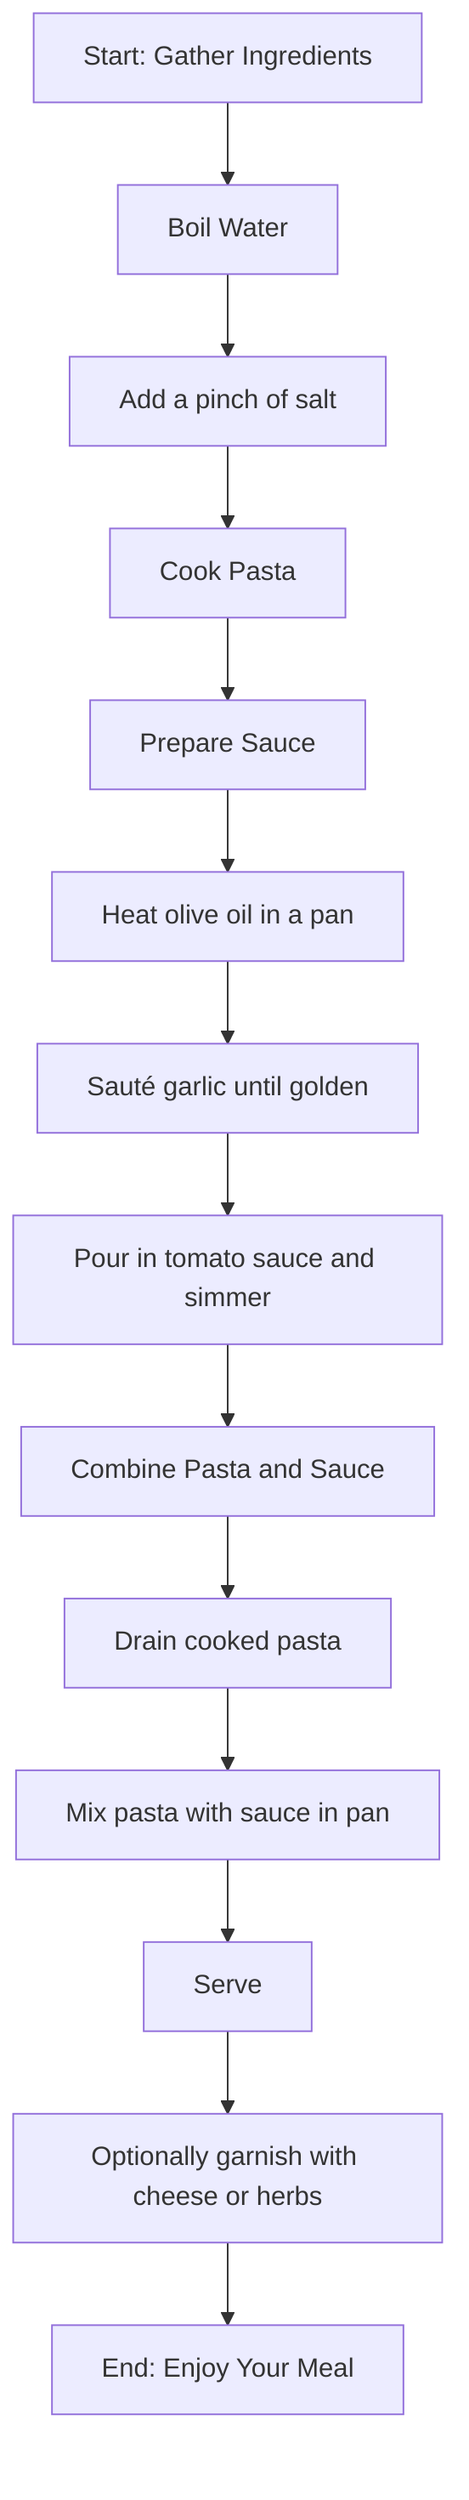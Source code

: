 flowchart TD
    A[Start: Gather Ingredients] --> B[Boil Water]
    B --> C[Add a pinch of salt]
    C --> D[Cook Pasta]
    D --> E[Prepare Sauce]
    E --> F[Heat olive oil in a pan]
    F --> G[Sauté garlic until golden]
    G --> H[Pour in tomato sauce and simmer]
    H --> I[Combine Pasta and Sauce]
    I --> J[Drain cooked pasta]
    J --> K[Mix pasta with sauce in pan]
    K --> L[Serve]
    L --> M[Optionally garnish with cheese or herbs]
    M --> N[End: Enjoy Your Meal]